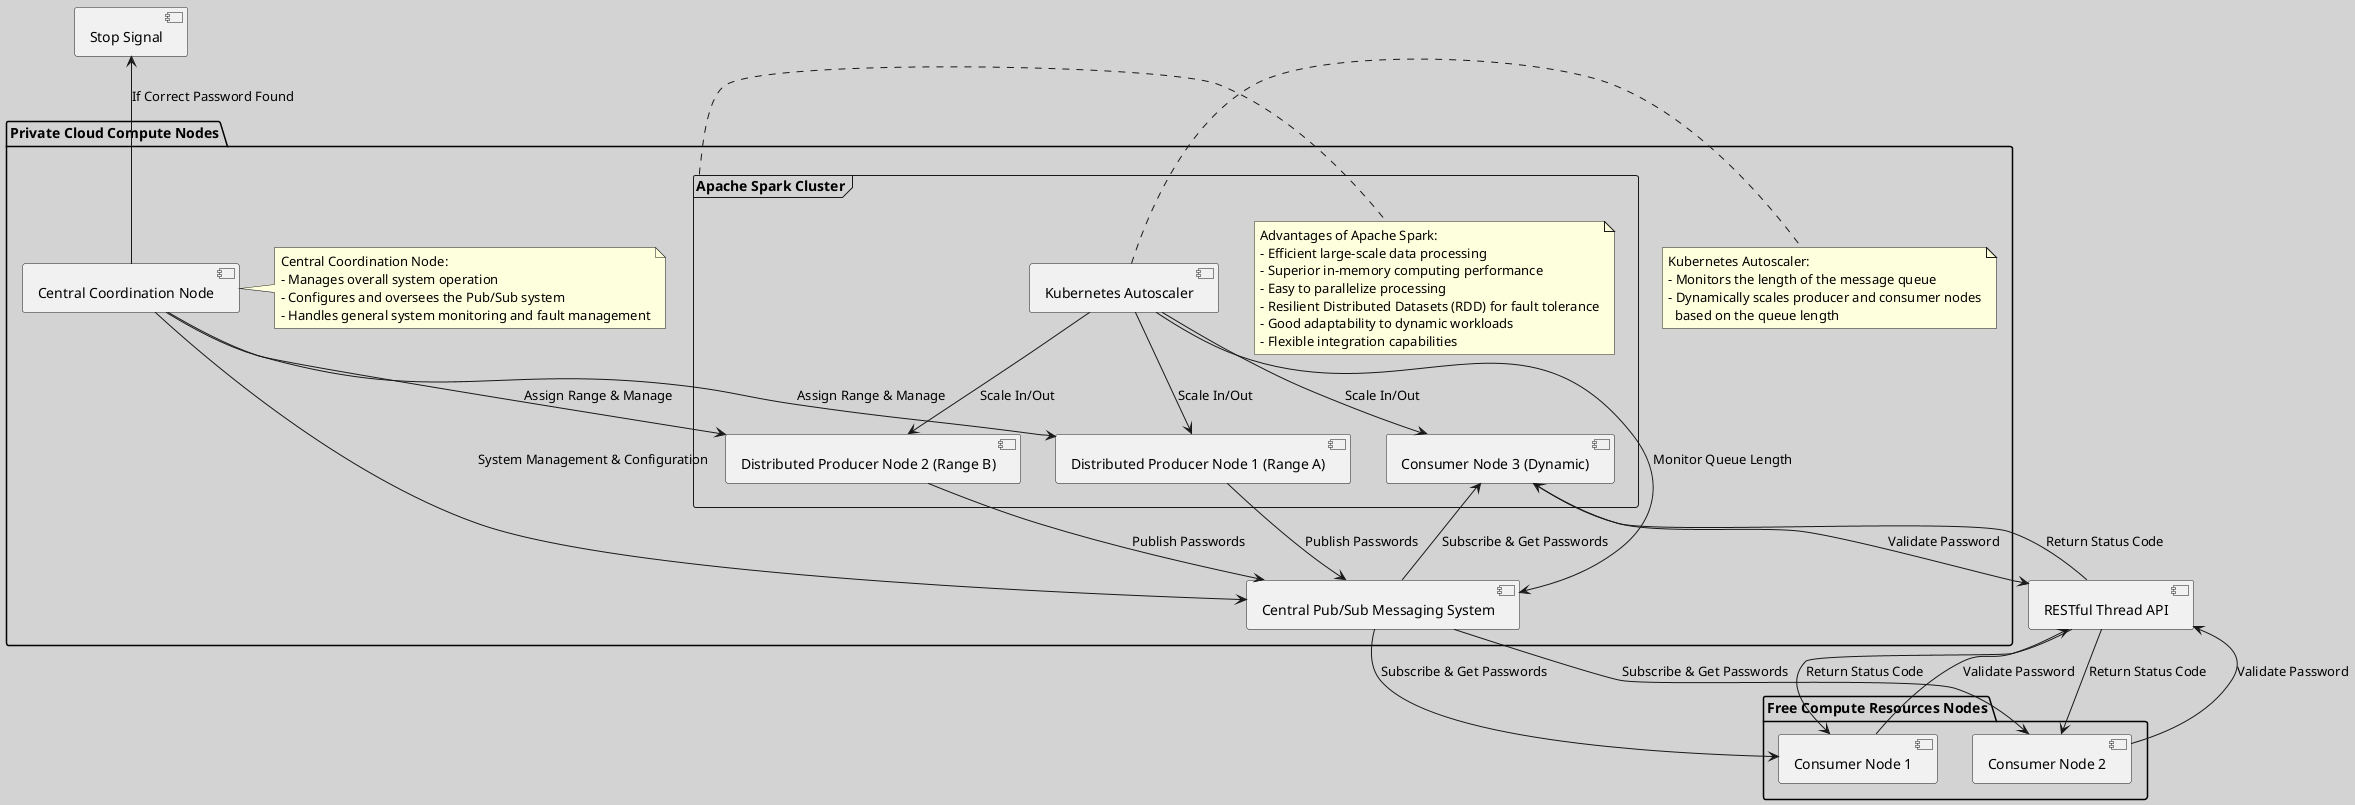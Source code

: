@startuml
skinparam backgroundColor #D3D3D3

' System Description
' Brute-Force Password Cracker: Aiming to recover a lost password for a colleague's Threads account using brute-force attack.
' The process could take several months to years, utilizing both paid computing resources (from private cloud providers like AWS, Azure, GCP)
' and free resources in the form of a temporary public computer network.
' The integration of these two types of resources (Private Cloud Resources and Free Compute Resources) is not clear.

package "Private Cloud Compute Nodes" {
    [Central Coordination Node] as Coordinator
    frame ApacheSparkCluster as "Apache Spark Cluster" {
        note right of ApacheSparkCluster
          Advantages of Apache Spark:
          - Efficient large-scale data processing
          - Superior in-memory computing performance
          - Easy to parallelize processing
          - Resilient Distributed Datasets (RDD) for fault tolerance
          - Good adaptability to dynamic workloads
          - Flexible integration capabilities
        end note
        [Distributed Producer Node 1 (Range A)] as DistProducer1
        [Distributed Producer Node 2 (Range B)] as DistProducer2
        [Kubernetes Autoscaler] as Autoscaler
        [Consumer Node 3 (Dynamic)] as DynamicConsumer3
    }
    [Central Pub/Sub Messaging System] as PubSub
    note right of Autoscaler
      Kubernetes Autoscaler:
      - Monitors the length of the message queue
      - Dynamically scales producer and consumer nodes
        based on the queue length
    end note
    note right of Coordinator
      Central Coordination Node:
      - Manages overall system operation
      - Configures and oversees the Pub/Sub system
      - Handles general system monitoring and fault management
    end note
}

package "Free Compute Resources Nodes" {
    [Consumer Node 1] as FreeConsumer1
    [Consumer Node 2] as FreeConsumer2
}
    
[RESTful Thread API] as API

Autoscaler --> PubSub : Monitor Queue Length
Autoscaler --> DistProducer1 : Scale In/Out
Autoscaler --> DistProducer2 : Scale In/Out
Autoscaler --> DynamicConsumer3 : Scale In/Out

Coordinator --> DistProducer1 : Assign Range & Manage
Coordinator --> DistProducer2 : Assign Range & Manage
Coordinator --> PubSub : System Management & Configuration
    
DistProducer1 --> PubSub : Publish Passwords
DistProducer2 --> PubSub : Publish Passwords

PubSub --> FreeConsumer1 : Subscribe & Get Passwords
PubSub --> FreeConsumer2 : Subscribe & Get Passwords
PubSub --> DynamicConsumer3 : Subscribe & Get Passwords

FreeConsumer1 --> API : Validate Password
FreeConsumer2 --> API : Validate Password
DynamicConsumer3 --> API : Validate Password

API --> FreeConsumer1 : Return Status Code
API --> FreeConsumer2 : Return Status Code
API --> DynamicConsumer3 : Return Status Code

Coordinator -up-> [Stop Signal] : If Correct Password Found

@enduml
